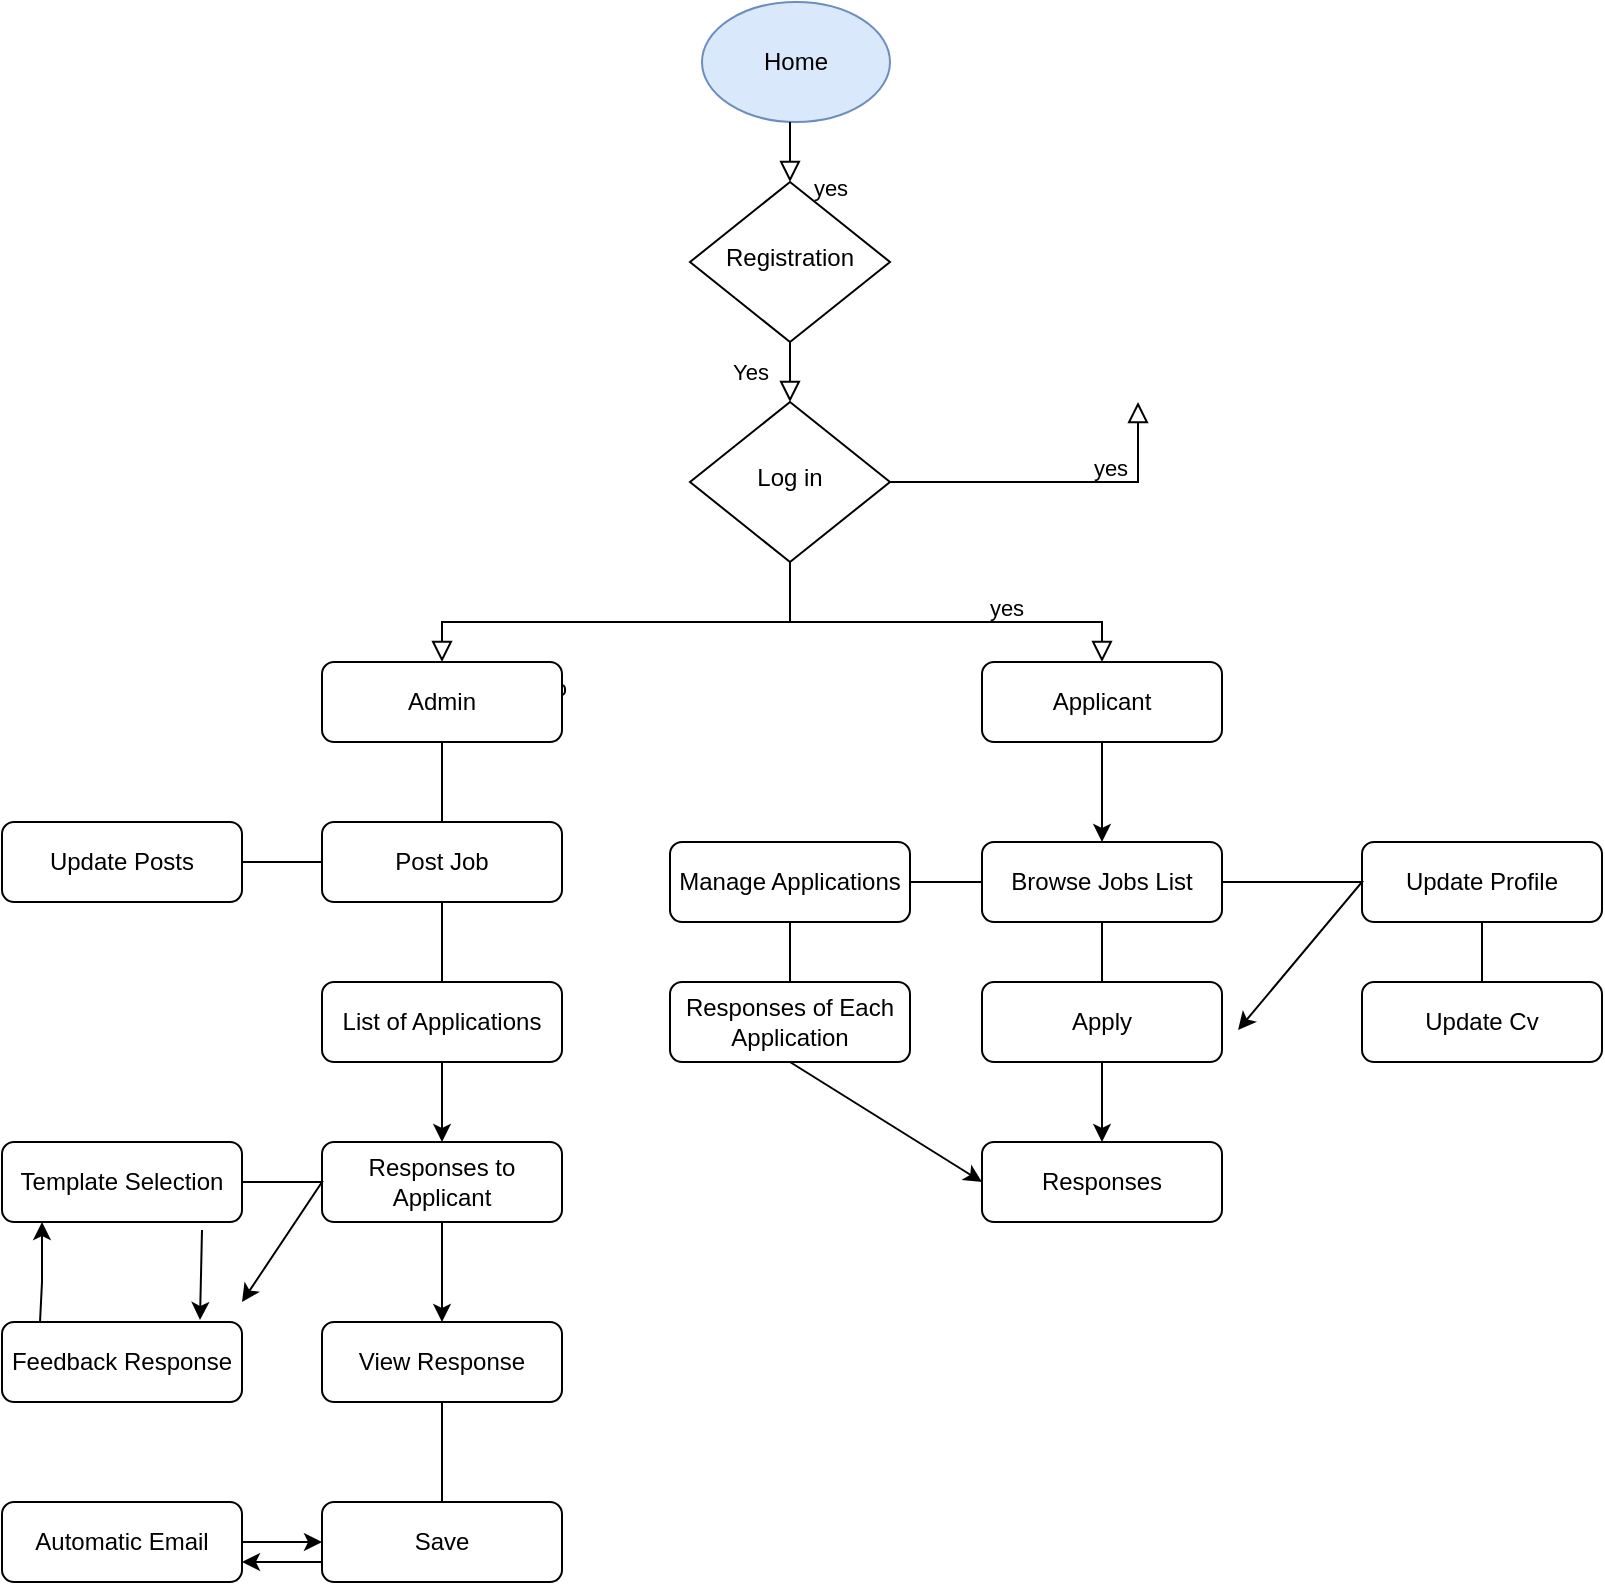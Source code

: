 <mxfile version="14.6.6" type="github">
  <diagram id="C5RBs43oDa-KdzZeNtuy" name="Page-1">
    <mxGraphModel dx="868" dy="1619" grid="1" gridSize="10" guides="1" tooltips="1" connect="1" arrows="1" fold="1" page="1" pageScale="1" pageWidth="827" pageHeight="1169" math="0" shadow="0">
      <root>
        <mxCell id="WIyWlLk6GJQsqaUBKTNV-0" />
        <mxCell id="WIyWlLk6GJQsqaUBKTNV-1" parent="WIyWlLk6GJQsqaUBKTNV-0" />
        <mxCell id="41-1ILjIKxxHTIYospFu-32" value="" style="edgeStyle=none;rounded=0;orthogonalLoop=1;jettySize=auto;html=1;labelBackgroundColor=#000000;fontColor=#0D0D0D;align=right;" edge="1" parent="WIyWlLk6GJQsqaUBKTNV-1" source="WIyWlLk6GJQsqaUBKTNV-3" target="41-1ILjIKxxHTIYospFu-10">
          <mxGeometry relative="1" as="geometry" />
        </mxCell>
        <mxCell id="WIyWlLk6GJQsqaUBKTNV-3" value="List of Applications" style="rounded=1;whiteSpace=wrap;html=1;fontSize=12;glass=0;strokeWidth=1;shadow=0;" parent="WIyWlLk6GJQsqaUBKTNV-1" vertex="1">
          <mxGeometry x="180" y="360" width="120" height="40" as="geometry" />
        </mxCell>
        <mxCell id="WIyWlLk6GJQsqaUBKTNV-4" value="Yes" style="rounded=0;html=1;jettySize=auto;orthogonalLoop=1;fontSize=11;endArrow=block;endFill=0;endSize=8;strokeWidth=1;shadow=0;labelBackgroundColor=none;edgeStyle=orthogonalEdgeStyle;" parent="WIyWlLk6GJQsqaUBKTNV-1" source="WIyWlLk6GJQsqaUBKTNV-6" target="WIyWlLk6GJQsqaUBKTNV-10" edge="1">
          <mxGeometry y="20" relative="1" as="geometry">
            <mxPoint as="offset" />
          </mxGeometry>
        </mxCell>
        <mxCell id="WIyWlLk6GJQsqaUBKTNV-6" value="Registration" style="rhombus;whiteSpace=wrap;html=1;shadow=0;fontFamily=Helvetica;fontSize=12;align=center;strokeWidth=1;spacing=6;spacingTop=-4;" parent="WIyWlLk6GJQsqaUBKTNV-1" vertex="1">
          <mxGeometry x="364" y="-40" width="100" height="80" as="geometry" />
        </mxCell>
        <mxCell id="41-1ILjIKxxHTIYospFu-40" value="" style="edgeStyle=none;rounded=0;orthogonalLoop=1;jettySize=auto;html=1;labelBackgroundColor=#000000;fontColor=#0D0D0D;align=right;" edge="1" parent="WIyWlLk6GJQsqaUBKTNV-1" source="WIyWlLk6GJQsqaUBKTNV-7" target="41-1ILjIKxxHTIYospFu-7">
          <mxGeometry relative="1" as="geometry" />
        </mxCell>
        <mxCell id="WIyWlLk6GJQsqaUBKTNV-7" value="Applicant" style="rounded=1;whiteSpace=wrap;html=1;fontSize=12;glass=0;strokeWidth=1;shadow=0;" parent="WIyWlLk6GJQsqaUBKTNV-1" vertex="1">
          <mxGeometry x="510" y="200" width="120" height="40" as="geometry" />
        </mxCell>
        <mxCell id="WIyWlLk6GJQsqaUBKTNV-8" value="No" style="rounded=0;html=1;jettySize=auto;orthogonalLoop=1;fontSize=11;endArrow=block;endFill=0;endSize=8;strokeWidth=1;shadow=0;labelBackgroundColor=none;edgeStyle=orthogonalEdgeStyle;verticalAlign=top;exitX=0.5;exitY=1;exitDx=0;exitDy=0;" parent="WIyWlLk6GJQsqaUBKTNV-1" source="WIyWlLk6GJQsqaUBKTNV-10" target="WIyWlLk6GJQsqaUBKTNV-11" edge="1">
          <mxGeometry x="0.333" y="20" relative="1" as="geometry">
            <mxPoint as="offset" />
            <Array as="points">
              <mxPoint x="414" y="180" />
            </Array>
          </mxGeometry>
        </mxCell>
        <mxCell id="WIyWlLk6GJQsqaUBKTNV-10" value="Log in" style="rhombus;whiteSpace=wrap;html=1;shadow=0;fontFamily=Helvetica;fontSize=12;align=center;strokeWidth=1;spacing=6;spacingTop=-4;" parent="WIyWlLk6GJQsqaUBKTNV-1" vertex="1">
          <mxGeometry x="364" y="70" width="100" height="80" as="geometry" />
        </mxCell>
        <mxCell id="WIyWlLk6GJQsqaUBKTNV-11" value="Admin" style="rounded=1;whiteSpace=wrap;html=1;fontSize=12;glass=0;strokeWidth=1;shadow=0;" parent="WIyWlLk6GJQsqaUBKTNV-1" vertex="1">
          <mxGeometry x="180" y="200" width="120" height="40" as="geometry" />
        </mxCell>
        <mxCell id="41-1ILjIKxxHTIYospFu-0" value="Home" style="ellipse;whiteSpace=wrap;html=1;fillColor=#dae8fc;strokeColor=#6c8ebf;" vertex="1" parent="WIyWlLk6GJQsqaUBKTNV-1">
          <mxGeometry x="370" y="-130" width="94" height="60" as="geometry" />
        </mxCell>
        <mxCell id="41-1ILjIKxxHTIYospFu-6" value="yes" style="rounded=0;html=1;jettySize=auto;orthogonalLoop=1;fontSize=11;endArrow=block;endFill=0;endSize=8;strokeWidth=1;shadow=0;labelBackgroundColor=none;edgeStyle=orthogonalEdgeStyle;exitX=0.5;exitY=1;exitDx=0;exitDy=0;verticalAlign=top;" edge="1" parent="WIyWlLk6GJQsqaUBKTNV-1" source="WIyWlLk6GJQsqaUBKTNV-10" target="WIyWlLk6GJQsqaUBKTNV-7">
          <mxGeometry x="0.333" y="20" relative="1" as="geometry">
            <mxPoint as="offset" />
            <mxPoint x="650" y="130" as="sourcePoint" />
            <mxPoint x="570" y="160" as="targetPoint" />
            <Array as="points">
              <mxPoint x="414" y="180" />
              <mxPoint x="570" y="180" />
            </Array>
          </mxGeometry>
        </mxCell>
        <mxCell id="41-1ILjIKxxHTIYospFu-41" value="" style="edgeStyle=none;rounded=0;orthogonalLoop=1;jettySize=auto;html=1;labelBackgroundColor=#000000;fontColor=#0D0D0D;align=right;" edge="1" parent="WIyWlLk6GJQsqaUBKTNV-1" source="41-1ILjIKxxHTIYospFu-7" target="41-1ILjIKxxHTIYospFu-28">
          <mxGeometry relative="1" as="geometry" />
        </mxCell>
        <mxCell id="41-1ILjIKxxHTIYospFu-7" value="Browse Jobs List" style="rounded=1;whiteSpace=wrap;html=1;fontSize=12;glass=0;strokeWidth=1;shadow=0;" vertex="1" parent="WIyWlLk6GJQsqaUBKTNV-1">
          <mxGeometry x="510" y="290" width="120" height="40" as="geometry" />
        </mxCell>
        <mxCell id="41-1ILjIKxxHTIYospFu-8" value="Save" style="rounded=1;whiteSpace=wrap;html=1;fontSize=12;glass=0;strokeWidth=1;shadow=0;" vertex="1" parent="WIyWlLk6GJQsqaUBKTNV-1">
          <mxGeometry x="180" y="620" width="120" height="40" as="geometry" />
        </mxCell>
        <mxCell id="41-1ILjIKxxHTIYospFu-9" value="Post Job" style="rounded=1;whiteSpace=wrap;html=1;fontSize=12;glass=0;strokeWidth=1;shadow=0;" vertex="1" parent="WIyWlLk6GJQsqaUBKTNV-1">
          <mxGeometry x="180" y="280" width="120" height="40" as="geometry" />
        </mxCell>
        <mxCell id="41-1ILjIKxxHTIYospFu-33" value="" style="edgeStyle=none;rounded=0;orthogonalLoop=1;jettySize=auto;html=1;labelBackgroundColor=#000000;fontColor=#0D0D0D;align=right;" edge="1" parent="WIyWlLk6GJQsqaUBKTNV-1" source="41-1ILjIKxxHTIYospFu-10" target="41-1ILjIKxxHTIYospFu-15">
          <mxGeometry relative="1" as="geometry" />
        </mxCell>
        <mxCell id="41-1ILjIKxxHTIYospFu-10" value="Responses to Applicant" style="rounded=1;whiteSpace=wrap;html=1;fontSize=12;glass=0;strokeWidth=1;shadow=0;" vertex="1" parent="WIyWlLk6GJQsqaUBKTNV-1">
          <mxGeometry x="180" y="440" width="120" height="40" as="geometry" />
        </mxCell>
        <mxCell id="41-1ILjIKxxHTIYospFu-11" value="Template Selection" style="rounded=1;whiteSpace=wrap;html=1;fontSize=12;glass=0;strokeWidth=1;shadow=0;" vertex="1" parent="WIyWlLk6GJQsqaUBKTNV-1">
          <mxGeometry x="20" y="440" width="120" height="40" as="geometry" />
        </mxCell>
        <mxCell id="41-1ILjIKxxHTIYospFu-35" value="" style="edgeStyle=none;rounded=0;orthogonalLoop=1;jettySize=auto;html=1;labelBackgroundColor=#000000;fontColor=#0D0D0D;align=right;" edge="1" parent="WIyWlLk6GJQsqaUBKTNV-1" source="41-1ILjIKxxHTIYospFu-12" target="41-1ILjIKxxHTIYospFu-8">
          <mxGeometry relative="1" as="geometry" />
        </mxCell>
        <mxCell id="41-1ILjIKxxHTIYospFu-12" value="Automatic Email" style="rounded=1;whiteSpace=wrap;html=1;fontSize=12;glass=0;strokeWidth=1;shadow=0;" vertex="1" parent="WIyWlLk6GJQsqaUBKTNV-1">
          <mxGeometry x="20" y="620" width="120" height="40" as="geometry" />
        </mxCell>
        <mxCell id="41-1ILjIKxxHTIYospFu-38" value="" style="edgeStyle=none;rounded=0;orthogonalLoop=1;jettySize=auto;html=1;labelBackgroundColor=#000000;fontColor=#0D0D0D;align=right;exitX=0.158;exitY=0.025;exitDx=0;exitDy=0;exitPerimeter=0;" edge="1" parent="WIyWlLk6GJQsqaUBKTNV-1" source="41-1ILjIKxxHTIYospFu-13">
          <mxGeometry relative="1" as="geometry">
            <mxPoint x="40" y="480" as="targetPoint" />
            <Array as="points">
              <mxPoint x="40" y="510" />
            </Array>
          </mxGeometry>
        </mxCell>
        <mxCell id="41-1ILjIKxxHTIYospFu-39" value="" style="edgeStyle=none;rounded=0;orthogonalLoop=1;jettySize=auto;html=1;labelBackgroundColor=#000000;fontColor=#0D0D0D;align=right;entryX=0.825;entryY=-0.025;entryDx=0;entryDy=0;entryPerimeter=0;" edge="1" parent="WIyWlLk6GJQsqaUBKTNV-1" target="41-1ILjIKxxHTIYospFu-13">
          <mxGeometry relative="1" as="geometry">
            <mxPoint x="120" y="484" as="sourcePoint" />
            <Array as="points" />
          </mxGeometry>
        </mxCell>
        <mxCell id="41-1ILjIKxxHTIYospFu-13" value="Feedback Response" style="rounded=1;whiteSpace=wrap;html=1;fontSize=12;glass=0;strokeWidth=1;shadow=0;" vertex="1" parent="WIyWlLk6GJQsqaUBKTNV-1">
          <mxGeometry x="20" y="530" width="120" height="40" as="geometry" />
        </mxCell>
        <mxCell id="41-1ILjIKxxHTIYospFu-14" value="Update Posts" style="rounded=1;whiteSpace=wrap;html=1;fontSize=12;glass=0;strokeWidth=1;shadow=0;" vertex="1" parent="WIyWlLk6GJQsqaUBKTNV-1">
          <mxGeometry x="20" y="280" width="120" height="40" as="geometry" />
        </mxCell>
        <mxCell id="41-1ILjIKxxHTIYospFu-15" value="View Response" style="rounded=1;whiteSpace=wrap;html=1;fontSize=12;glass=0;strokeWidth=1;shadow=0;" vertex="1" parent="WIyWlLk6GJQsqaUBKTNV-1">
          <mxGeometry x="180" y="530" width="120" height="40" as="geometry" />
        </mxCell>
        <mxCell id="41-1ILjIKxxHTIYospFu-22" value="yes" style="rounded=0;html=1;jettySize=auto;orthogonalLoop=1;fontSize=11;endArrow=block;endFill=0;endSize=8;strokeWidth=1;shadow=0;labelBackgroundColor=none;edgeStyle=orthogonalEdgeStyle;exitX=0.5;exitY=1;exitDx=0;exitDy=0;verticalAlign=top;entryX=0.5;entryY=0;entryDx=0;entryDy=0;" edge="1" parent="WIyWlLk6GJQsqaUBKTNV-1" target="WIyWlLk6GJQsqaUBKTNV-6">
          <mxGeometry x="0.333" y="20" relative="1" as="geometry">
            <mxPoint as="offset" />
            <mxPoint x="414" y="-70" as="sourcePoint" />
            <mxPoint x="570" y="-40" as="targetPoint" />
            <Array as="points">
              <mxPoint x="414" y="-60" />
              <mxPoint x="414" y="-60" />
            </Array>
          </mxGeometry>
        </mxCell>
        <mxCell id="41-1ILjIKxxHTIYospFu-23" value="yes" style="rounded=0;html=1;jettySize=auto;orthogonalLoop=1;fontSize=11;endArrow=block;endFill=0;endSize=8;strokeWidth=1;shadow=0;labelBackgroundColor=none;edgeStyle=orthogonalEdgeStyle;verticalAlign=top;" edge="1" parent="WIyWlLk6GJQsqaUBKTNV-1">
          <mxGeometry x="0.333" y="20" relative="1" as="geometry">
            <mxPoint as="offset" />
            <mxPoint x="464" y="110" as="sourcePoint" />
            <mxPoint x="588" y="70" as="targetPoint" />
            <Array as="points">
              <mxPoint x="588" y="110" />
            </Array>
          </mxGeometry>
        </mxCell>
        <mxCell id="41-1ILjIKxxHTIYospFu-24" value="Apply" style="rounded=1;whiteSpace=wrap;html=1;fontSize=12;glass=0;strokeWidth=1;shadow=0;" vertex="1" parent="WIyWlLk6GJQsqaUBKTNV-1">
          <mxGeometry x="510" y="360" width="120" height="40" as="geometry" />
        </mxCell>
        <mxCell id="41-1ILjIKxxHTIYospFu-25" value="Update Cv" style="rounded=1;whiteSpace=wrap;html=1;fontSize=12;glass=0;strokeWidth=1;shadow=0;" vertex="1" parent="WIyWlLk6GJQsqaUBKTNV-1">
          <mxGeometry x="700" y="360" width="120" height="40" as="geometry" />
        </mxCell>
        <mxCell id="41-1ILjIKxxHTIYospFu-26" value="Update Profile" style="rounded=1;whiteSpace=wrap;html=1;fontSize=12;glass=0;strokeWidth=1;shadow=0;" vertex="1" parent="WIyWlLk6GJQsqaUBKTNV-1">
          <mxGeometry x="700" y="290" width="120" height="40" as="geometry" />
        </mxCell>
        <mxCell id="41-1ILjIKxxHTIYospFu-27" value="Manage Applications" style="rounded=1;whiteSpace=wrap;html=1;fontSize=12;glass=0;strokeWidth=1;shadow=0;" vertex="1" parent="WIyWlLk6GJQsqaUBKTNV-1">
          <mxGeometry x="354" y="290" width="120" height="40" as="geometry" />
        </mxCell>
        <mxCell id="41-1ILjIKxxHTIYospFu-28" value="Responses" style="rounded=1;whiteSpace=wrap;html=1;fontSize=12;glass=0;strokeWidth=1;shadow=0;" vertex="1" parent="WIyWlLk6GJQsqaUBKTNV-1">
          <mxGeometry x="510" y="440" width="120" height="40" as="geometry" />
        </mxCell>
        <mxCell id="41-1ILjIKxxHTIYospFu-30" value="Responses of Each Application" style="rounded=1;whiteSpace=wrap;html=1;fontSize=12;glass=0;strokeWidth=1;shadow=0;" vertex="1" parent="WIyWlLk6GJQsqaUBKTNV-1">
          <mxGeometry x="354" y="360" width="120" height="40" as="geometry" />
        </mxCell>
        <mxCell id="41-1ILjIKxxHTIYospFu-36" value="" style="edgeStyle=none;rounded=0;orthogonalLoop=1;jettySize=auto;html=1;labelBackgroundColor=#000000;fontColor=#0D0D0D;align=right;exitX=0;exitY=0.75;exitDx=0;exitDy=0;entryX=1;entryY=0.75;entryDx=0;entryDy=0;" edge="1" parent="WIyWlLk6GJQsqaUBKTNV-1" source="41-1ILjIKxxHTIYospFu-8" target="41-1ILjIKxxHTIYospFu-12">
          <mxGeometry relative="1" as="geometry">
            <mxPoint x="190" y="650" as="sourcePoint" />
            <mxPoint x="150" y="650" as="targetPoint" />
            <Array as="points" />
          </mxGeometry>
        </mxCell>
        <mxCell id="41-1ILjIKxxHTIYospFu-37" value="" style="edgeStyle=none;rounded=0;orthogonalLoop=1;jettySize=auto;html=1;labelBackgroundColor=#000000;fontColor=#0D0D0D;align=right;exitX=1;exitY=0.5;exitDx=0;exitDy=0;" edge="1" parent="WIyWlLk6GJQsqaUBKTNV-1" source="41-1ILjIKxxHTIYospFu-11">
          <mxGeometry relative="1" as="geometry">
            <mxPoint x="150" y="470" as="sourcePoint" />
            <mxPoint x="140" y="520" as="targetPoint" />
            <Array as="points">
              <mxPoint x="180" y="460" />
            </Array>
          </mxGeometry>
        </mxCell>
        <mxCell id="41-1ILjIKxxHTIYospFu-42" value="" style="edgeStyle=none;rounded=0;orthogonalLoop=1;jettySize=auto;html=1;labelBackgroundColor=#000000;fontColor=#0D0D0D;align=right;entryX=1.067;entryY=0.6;entryDx=0;entryDy=0;entryPerimeter=0;exitX=1;exitY=0.5;exitDx=0;exitDy=0;" edge="1" parent="WIyWlLk6GJQsqaUBKTNV-1" source="41-1ILjIKxxHTIYospFu-7" target="41-1ILjIKxxHTIYospFu-24">
          <mxGeometry relative="1" as="geometry">
            <mxPoint x="580" y="250" as="sourcePoint" />
            <mxPoint x="580" y="300" as="targetPoint" />
            <Array as="points">
              <mxPoint x="700" y="310" />
            </Array>
          </mxGeometry>
        </mxCell>
        <mxCell id="41-1ILjIKxxHTIYospFu-43" value="" style="endArrow=none;html=1;labelBackgroundColor=#000000;fontColor=#0D0D0D;align=right;exitX=1;exitY=0.5;exitDx=0;exitDy=0;entryX=0;entryY=0.5;entryDx=0;entryDy=0;" edge="1" parent="WIyWlLk6GJQsqaUBKTNV-1" source="41-1ILjIKxxHTIYospFu-14" target="41-1ILjIKxxHTIYospFu-9">
          <mxGeometry width="50" height="50" relative="1" as="geometry">
            <mxPoint x="150" y="330" as="sourcePoint" />
            <mxPoint x="200" y="280" as="targetPoint" />
          </mxGeometry>
        </mxCell>
        <mxCell id="41-1ILjIKxxHTIYospFu-44" value="" style="endArrow=none;html=1;labelBackgroundColor=#000000;fontColor=#0D0D0D;align=right;exitX=0.5;exitY=0;exitDx=0;exitDy=0;entryX=0.5;entryY=1;entryDx=0;entryDy=0;" edge="1" parent="WIyWlLk6GJQsqaUBKTNV-1" source="41-1ILjIKxxHTIYospFu-9" target="WIyWlLk6GJQsqaUBKTNV-11">
          <mxGeometry width="50" height="50" relative="1" as="geometry">
            <mxPoint x="150" y="330" as="sourcePoint" />
            <mxPoint x="238" y="247" as="targetPoint" />
          </mxGeometry>
        </mxCell>
        <mxCell id="41-1ILjIKxxHTIYospFu-45" value="" style="endArrow=none;html=1;labelBackgroundColor=#000000;fontColor=#0D0D0D;align=right;exitX=0.5;exitY=0;exitDx=0;exitDy=0;entryX=0.5;entryY=1;entryDx=0;entryDy=0;" edge="1" parent="WIyWlLk6GJQsqaUBKTNV-1" source="WIyWlLk6GJQsqaUBKTNV-3" target="41-1ILjIKxxHTIYospFu-9">
          <mxGeometry width="50" height="50" relative="1" as="geometry">
            <mxPoint x="150" y="330" as="sourcePoint" />
            <mxPoint x="200" y="280" as="targetPoint" />
          </mxGeometry>
        </mxCell>
        <mxCell id="41-1ILjIKxxHTIYospFu-46" value="" style="endArrow=none;html=1;labelBackgroundColor=#000000;fontColor=#0D0D0D;align=right;entryX=0.5;entryY=1;entryDx=0;entryDy=0;exitX=0.5;exitY=0;exitDx=0;exitDy=0;" edge="1" parent="WIyWlLk6GJQsqaUBKTNV-1" source="41-1ILjIKxxHTIYospFu-8" target="41-1ILjIKxxHTIYospFu-15">
          <mxGeometry width="50" height="50" relative="1" as="geometry">
            <mxPoint x="150" y="490" as="sourcePoint" />
            <mxPoint x="200" y="440" as="targetPoint" />
          </mxGeometry>
        </mxCell>
        <mxCell id="41-1ILjIKxxHTIYospFu-47" value="" style="endArrow=none;html=1;labelBackgroundColor=#000000;fontColor=#0D0D0D;align=right;exitX=1;exitY=0.5;exitDx=0;exitDy=0;entryX=0;entryY=0.5;entryDx=0;entryDy=0;" edge="1" parent="WIyWlLk6GJQsqaUBKTNV-1" source="41-1ILjIKxxHTIYospFu-27" target="41-1ILjIKxxHTIYospFu-7">
          <mxGeometry width="50" height="50" relative="1" as="geometry">
            <mxPoint x="470" y="440" as="sourcePoint" />
            <mxPoint x="510" y="384" as="targetPoint" />
          </mxGeometry>
        </mxCell>
        <mxCell id="41-1ILjIKxxHTIYospFu-48" value="" style="endArrow=none;html=1;labelBackgroundColor=#000000;fontColor=#0D0D0D;align=right;exitX=0.5;exitY=0;exitDx=0;exitDy=0;entryX=0.5;entryY=1;entryDx=0;entryDy=0;" edge="1" parent="WIyWlLk6GJQsqaUBKTNV-1" source="41-1ILjIKxxHTIYospFu-30" target="41-1ILjIKxxHTIYospFu-27">
          <mxGeometry width="50" height="50" relative="1" as="geometry">
            <mxPoint x="484" y="390" as="sourcePoint" />
            <mxPoint x="520" y="390" as="targetPoint" />
          </mxGeometry>
        </mxCell>
        <mxCell id="41-1ILjIKxxHTIYospFu-49" value="" style="endArrow=classic;html=1;labelBackgroundColor=#000000;fontColor=#0D0D0D;align=right;exitX=0.5;exitY=1;exitDx=0;exitDy=0;entryX=0;entryY=0.5;entryDx=0;entryDy=0;" edge="1" parent="WIyWlLk6GJQsqaUBKTNV-1" source="41-1ILjIKxxHTIYospFu-30" target="41-1ILjIKxxHTIYospFu-28">
          <mxGeometry width="50" height="50" relative="1" as="geometry">
            <mxPoint x="330" y="490" as="sourcePoint" />
            <mxPoint x="500" y="450" as="targetPoint" />
          </mxGeometry>
        </mxCell>
        <mxCell id="41-1ILjIKxxHTIYospFu-50" value="" style="endArrow=none;html=1;labelBackgroundColor=#000000;fontColor=#0D0D0D;align=right;entryX=0.5;entryY=1;entryDx=0;entryDy=0;" edge="1" parent="WIyWlLk6GJQsqaUBKTNV-1" target="41-1ILjIKxxHTIYospFu-26">
          <mxGeometry width="50" height="50" relative="1" as="geometry">
            <mxPoint x="760" y="360" as="sourcePoint" />
            <mxPoint x="790" y="330" as="targetPoint" />
          </mxGeometry>
        </mxCell>
      </root>
    </mxGraphModel>
  </diagram>
</mxfile>
